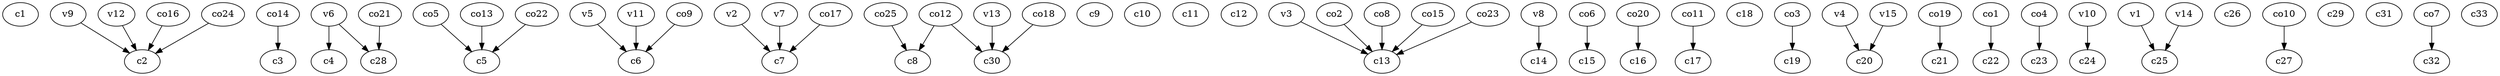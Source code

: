 strict digraph  {
c1;
c2;
c3;
c4;
c5;
c6;
c7;
c8;
c9;
c10;
c11;
c12;
c13;
c14;
c15;
c16;
c17;
c18;
c19;
c20;
c21;
c22;
c23;
c24;
c25;
c26;
c27;
c28;
c29;
c30;
c31;
c32;
c33;
v1;
v2;
v3;
v4;
v5;
v6;
v7;
v8;
v9;
v10;
v11;
v12;
v13;
v14;
v15;
co1;
co2;
co3;
co4;
co5;
co6;
co7;
co8;
co9;
co10;
co11;
co12;
co13;
co14;
co15;
co16;
co17;
co18;
co19;
co20;
co21;
co22;
co23;
co24;
co25;
v1 -> c25  [weight=1];
v2 -> c7  [weight=1];
v3 -> c13  [weight=1];
v4 -> c20  [weight=1];
v5 -> c6  [weight=1];
v6 -> c4  [weight=1];
v6 -> c28  [weight=1];
v7 -> c7  [weight=1];
v8 -> c14  [weight=1];
v9 -> c2  [weight=1];
v10 -> c24  [weight=1];
v11 -> c6  [weight=1];
v12 -> c2  [weight=1];
v13 -> c30  [weight=1];
v14 -> c25  [weight=1];
v15 -> c20  [weight=1];
co1 -> c22  [weight=1];
co2 -> c13  [weight=1];
co3 -> c19  [weight=1];
co4 -> c23  [weight=1];
co5 -> c5  [weight=1];
co6 -> c15  [weight=1];
co7 -> c32  [weight=1];
co8 -> c13  [weight=1];
co9 -> c6  [weight=1];
co10 -> c27  [weight=1];
co11 -> c17  [weight=1];
co12 -> c8  [weight=1];
co12 -> c30  [weight=1];
co13 -> c5  [weight=1];
co14 -> c3  [weight=1];
co15 -> c13  [weight=1];
co16 -> c2  [weight=1];
co17 -> c7  [weight=1];
co18 -> c30  [weight=1];
co19 -> c21  [weight=1];
co20 -> c16  [weight=1];
co21 -> c28  [weight=1];
co22 -> c5  [weight=1];
co23 -> c13  [weight=1];
co24 -> c2  [weight=1];
co25 -> c8  [weight=1];
}
